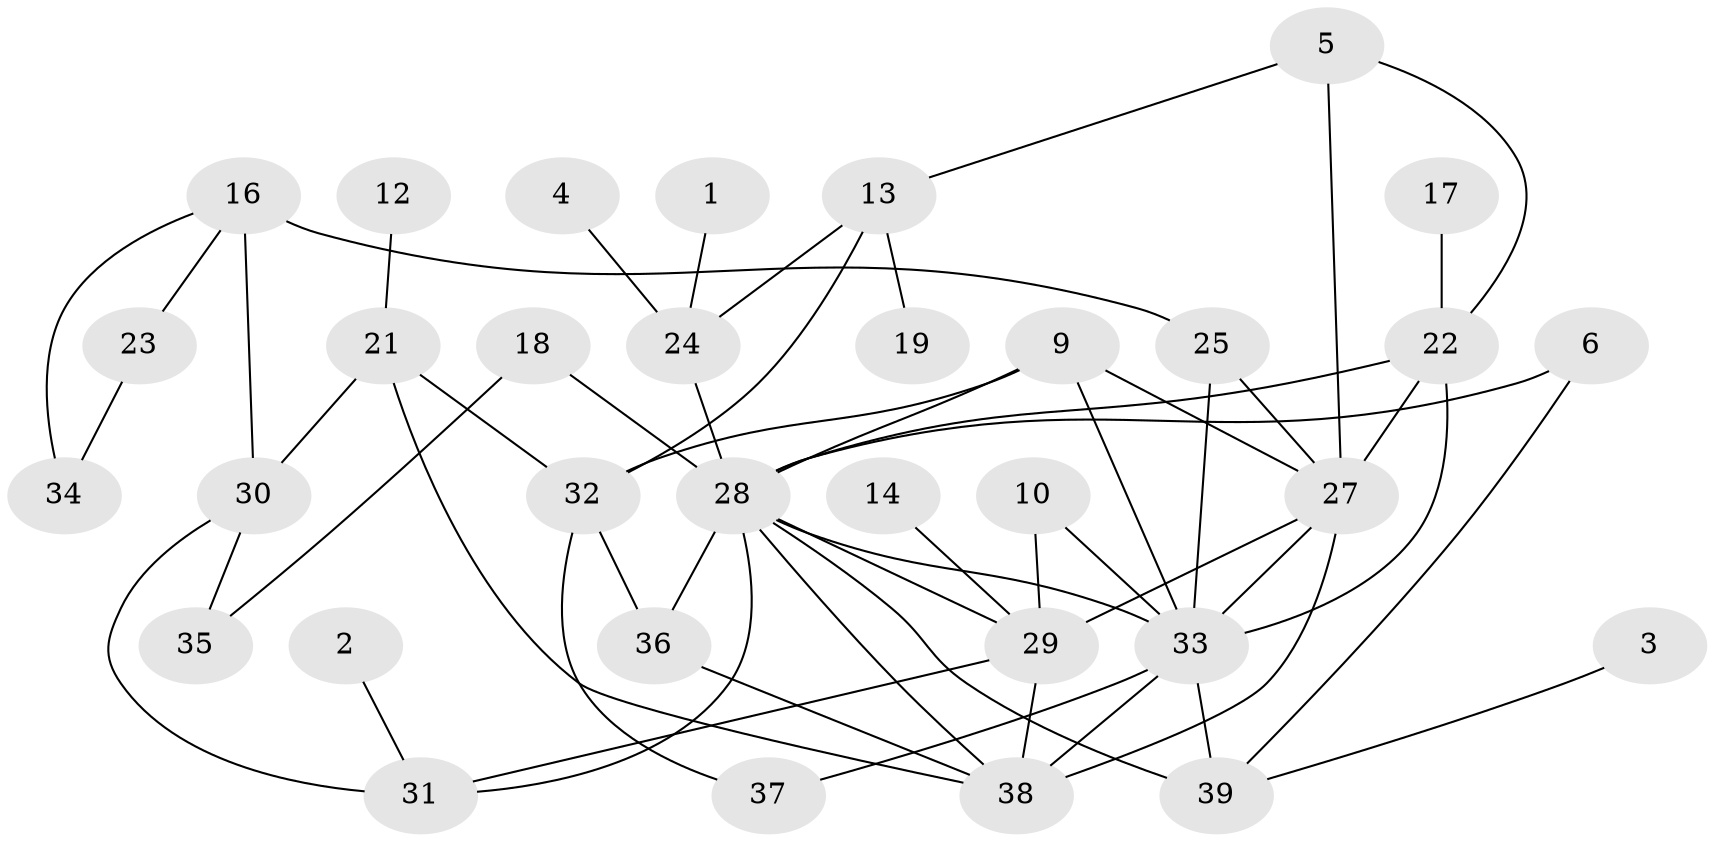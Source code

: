 // original degree distribution, {3: 0.189873417721519, 6: 0.0379746835443038, 1: 0.25316455696202533, 4: 0.1518987341772152, 5: 0.05063291139240506, 2: 0.22784810126582278, 0: 0.0759493670886076, 9: 0.012658227848101266}
// Generated by graph-tools (version 1.1) at 2025/49/03/09/25 03:49:03]
// undirected, 33 vertices, 56 edges
graph export_dot {
graph [start="1"]
  node [color=gray90,style=filled];
  1;
  2;
  3;
  4;
  5;
  6;
  9;
  10;
  12;
  13;
  14;
  16;
  17;
  18;
  19;
  21;
  22;
  23;
  24;
  25;
  27;
  28;
  29;
  30;
  31;
  32;
  33;
  34;
  35;
  36;
  37;
  38;
  39;
  1 -- 24 [weight=1.0];
  2 -- 31 [weight=1.0];
  3 -- 39 [weight=1.0];
  4 -- 24 [weight=1.0];
  5 -- 13 [weight=1.0];
  5 -- 22 [weight=1.0];
  5 -- 27 [weight=1.0];
  6 -- 28 [weight=1.0];
  6 -- 39 [weight=1.0];
  9 -- 27 [weight=1.0];
  9 -- 28 [weight=1.0];
  9 -- 32 [weight=1.0];
  9 -- 33 [weight=1.0];
  10 -- 29 [weight=1.0];
  10 -- 33 [weight=1.0];
  12 -- 21 [weight=1.0];
  13 -- 19 [weight=1.0];
  13 -- 24 [weight=1.0];
  13 -- 32 [weight=1.0];
  14 -- 29 [weight=1.0];
  16 -- 23 [weight=1.0];
  16 -- 25 [weight=1.0];
  16 -- 30 [weight=2.0];
  16 -- 34 [weight=1.0];
  17 -- 22 [weight=1.0];
  18 -- 28 [weight=1.0];
  18 -- 35 [weight=1.0];
  21 -- 30 [weight=2.0];
  21 -- 32 [weight=1.0];
  21 -- 38 [weight=1.0];
  22 -- 27 [weight=1.0];
  22 -- 28 [weight=1.0];
  22 -- 33 [weight=1.0];
  23 -- 34 [weight=1.0];
  24 -- 28 [weight=1.0];
  25 -- 27 [weight=1.0];
  25 -- 33 [weight=1.0];
  27 -- 29 [weight=1.0];
  27 -- 33 [weight=1.0];
  27 -- 38 [weight=1.0];
  28 -- 29 [weight=2.0];
  28 -- 31 [weight=1.0];
  28 -- 33 [weight=1.0];
  28 -- 36 [weight=1.0];
  28 -- 38 [weight=1.0];
  28 -- 39 [weight=1.0];
  29 -- 31 [weight=1.0];
  29 -- 38 [weight=1.0];
  30 -- 31 [weight=1.0];
  30 -- 35 [weight=1.0];
  32 -- 36 [weight=1.0];
  32 -- 37 [weight=1.0];
  33 -- 37 [weight=1.0];
  33 -- 38 [weight=1.0];
  33 -- 39 [weight=1.0];
  36 -- 38 [weight=1.0];
}
